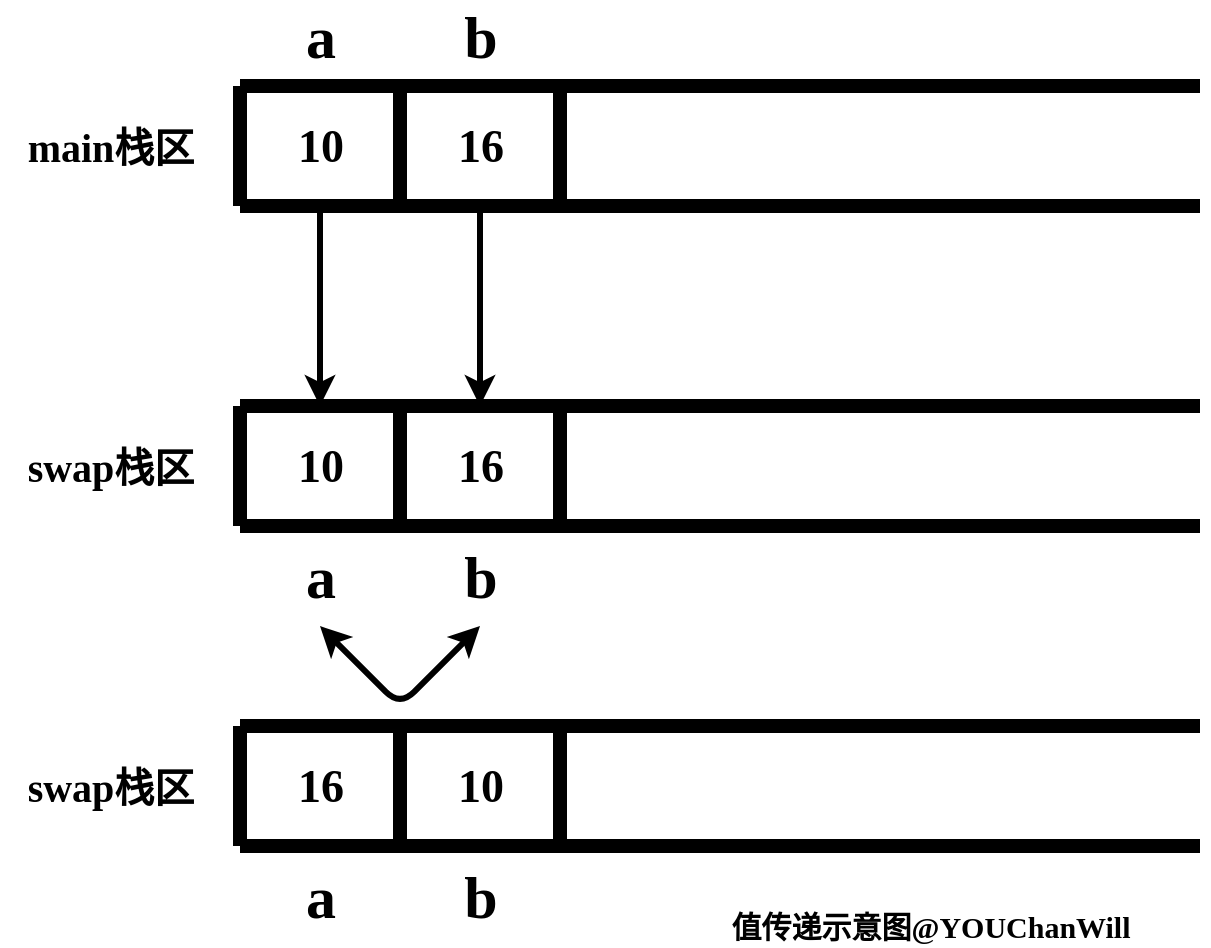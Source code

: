 <mxfile version="14.2.9" type="github"><diagram id="He1F0v0ql3ehRW66ssXl" name="Page-1"><mxGraphModel dx="942" dy="554" grid="1" gridSize="10" guides="1" tooltips="1" connect="1" arrows="1" fold="1" page="1" pageScale="1" pageWidth="827" pageHeight="1169" math="0" shadow="0"><root><mxCell id="0"/><mxCell id="1" parent="0"/><mxCell id="hD2ljrkVsqOEhyTVtc-S-1" value="" style="endArrow=none;html=1;strokeWidth=7;" edge="1" parent="1"><mxGeometry width="50" height="50" relative="1" as="geometry"><mxPoint x="160" y="80" as="sourcePoint"/><mxPoint x="640" y="80" as="targetPoint"/></mxGeometry></mxCell><mxCell id="hD2ljrkVsqOEhyTVtc-S-2" value="" style="endArrow=none;html=1;strokeWidth=7;" edge="1" parent="1"><mxGeometry width="50" height="50" relative="1" as="geometry"><mxPoint x="160" y="140" as="sourcePoint"/><mxPoint x="640" y="140" as="targetPoint"/></mxGeometry></mxCell><mxCell id="hD2ljrkVsqOEhyTVtc-S-3" value="" style="endArrow=none;html=1;strokeWidth=7;" edge="1" parent="1"><mxGeometry width="50" height="50" relative="1" as="geometry"><mxPoint x="160" y="140" as="sourcePoint"/><mxPoint x="160" y="80" as="targetPoint"/></mxGeometry></mxCell><mxCell id="hD2ljrkVsqOEhyTVtc-S-4" value="" style="endArrow=none;html=1;strokeWidth=7;" edge="1" parent="1"><mxGeometry width="50" height="50" relative="1" as="geometry"><mxPoint x="240" y="140" as="sourcePoint"/><mxPoint x="240" y="80" as="targetPoint"/></mxGeometry></mxCell><mxCell id="hD2ljrkVsqOEhyTVtc-S-6" value="" style="endArrow=none;html=1;strokeWidth=7;" edge="1" parent="1"><mxGeometry width="50" height="50" relative="1" as="geometry"><mxPoint x="320" y="140" as="sourcePoint"/><mxPoint x="320" y="80" as="targetPoint"/></mxGeometry></mxCell><mxCell id="hD2ljrkVsqOEhyTVtc-S-7" value="" style="endArrow=none;html=1;strokeWidth=7;" edge="1" parent="1"><mxGeometry width="50" height="50" relative="1" as="geometry"><mxPoint x="160" y="240" as="sourcePoint"/><mxPoint x="640" y="240" as="targetPoint"/></mxGeometry></mxCell><mxCell id="hD2ljrkVsqOEhyTVtc-S-8" value="" style="endArrow=none;html=1;strokeWidth=7;" edge="1" parent="1"><mxGeometry width="50" height="50" relative="1" as="geometry"><mxPoint x="160" y="300" as="sourcePoint"/><mxPoint x="640" y="300" as="targetPoint"/></mxGeometry></mxCell><mxCell id="hD2ljrkVsqOEhyTVtc-S-9" value="" style="endArrow=none;html=1;strokeWidth=7;" edge="1" parent="1"><mxGeometry width="50" height="50" relative="1" as="geometry"><mxPoint x="160" y="300" as="sourcePoint"/><mxPoint x="160" y="240" as="targetPoint"/></mxGeometry></mxCell><mxCell id="hD2ljrkVsqOEhyTVtc-S-10" value="" style="endArrow=none;html=1;strokeWidth=7;" edge="1" parent="1"><mxGeometry width="50" height="50" relative="1" as="geometry"><mxPoint x="240" y="300" as="sourcePoint"/><mxPoint x="240" y="240" as="targetPoint"/></mxGeometry></mxCell><mxCell id="hD2ljrkVsqOEhyTVtc-S-11" value="" style="endArrow=none;html=1;strokeWidth=7;" edge="1" parent="1"><mxGeometry width="50" height="50" relative="1" as="geometry"><mxPoint x="320" y="300" as="sourcePoint"/><mxPoint x="320" y="240" as="targetPoint"/></mxGeometry></mxCell><mxCell id="hD2ljrkVsqOEhyTVtc-S-12" value="" style="endArrow=classic;html=1;strokeWidth=3;" edge="1" parent="1"><mxGeometry width="50" height="50" relative="1" as="geometry"><mxPoint x="200" y="140" as="sourcePoint"/><mxPoint x="200" y="240" as="targetPoint"/></mxGeometry></mxCell><mxCell id="hD2ljrkVsqOEhyTVtc-S-13" value="" style="endArrow=classic;html=1;strokeWidth=3;" edge="1" parent="1"><mxGeometry width="50" height="50" relative="1" as="geometry"><mxPoint x="280" y="140" as="sourcePoint"/><mxPoint x="280" y="240" as="targetPoint"/></mxGeometry></mxCell><mxCell id="hD2ljrkVsqOEhyTVtc-S-15" value="" style="endArrow=classic;startArrow=classic;html=1;strokeWidth=3;" edge="1" parent="1"><mxGeometry width="50" height="50" relative="1" as="geometry"><mxPoint x="200" y="350" as="sourcePoint"/><mxPoint x="280" y="350" as="targetPoint"/><Array as="points"><mxPoint x="240" y="390"/></Array></mxGeometry></mxCell><mxCell id="hD2ljrkVsqOEhyTVtc-S-16" value="&lt;font style=&quot;font-size: 30px&quot; face=&quot;Verdana&quot;&gt;&lt;b&gt;a&lt;/b&gt;&lt;/font&gt;" style="text;html=1;resizable=0;autosize=1;align=center;verticalAlign=middle;points=[];fillColor=none;strokeColor=none;rounded=0;" vertex="1" parent="1"><mxGeometry x="180" y="40" width="40" height="30" as="geometry"/></mxCell><mxCell id="hD2ljrkVsqOEhyTVtc-S-18" value="&lt;font style=&quot;font-size: 30px&quot; face=&quot;Verdana&quot;&gt;&lt;b&gt;b&lt;/b&gt;&lt;/font&gt;" style="text;html=1;resizable=0;autosize=1;align=center;verticalAlign=middle;points=[];fillColor=none;strokeColor=none;rounded=0;" vertex="1" parent="1"><mxGeometry x="260" y="40" width="40" height="30" as="geometry"/></mxCell><mxCell id="hD2ljrkVsqOEhyTVtc-S-19" value="&lt;font style=&quot;font-size: 30px&quot; face=&quot;Verdana&quot;&gt;&lt;b&gt;a&lt;/b&gt;&lt;/font&gt;" style="text;html=1;resizable=0;autosize=1;align=center;verticalAlign=middle;points=[];fillColor=none;strokeColor=none;rounded=0;" vertex="1" parent="1"><mxGeometry x="180" y="310" width="40" height="30" as="geometry"/></mxCell><mxCell id="hD2ljrkVsqOEhyTVtc-S-20" value="&lt;font style=&quot;font-size: 30px&quot; face=&quot;Verdana&quot;&gt;&lt;b&gt;b&lt;/b&gt;&lt;/font&gt;" style="text;html=1;resizable=0;autosize=1;align=center;verticalAlign=middle;points=[];fillColor=none;strokeColor=none;rounded=0;" vertex="1" parent="1"><mxGeometry x="260" y="310" width="40" height="30" as="geometry"/></mxCell><mxCell id="hD2ljrkVsqOEhyTVtc-S-21" value="&lt;font face=&quot;Verdana&quot; size=&quot;1&quot;&gt;&lt;b style=&quot;font-size: 23px&quot;&gt;10&lt;/b&gt;&lt;/font&gt;" style="text;html=1;resizable=0;autosize=1;align=center;verticalAlign=middle;points=[];fillColor=none;strokeColor=none;rounded=0;" vertex="1" parent="1"><mxGeometry x="175" y="100" width="50" height="20" as="geometry"/></mxCell><mxCell id="hD2ljrkVsqOEhyTVtc-S-22" value="&lt;font face=&quot;Verdana&quot; size=&quot;1&quot;&gt;&lt;b style=&quot;font-size: 23px&quot;&gt;10&lt;/b&gt;&lt;/font&gt;" style="text;html=1;resizable=0;autosize=1;align=center;verticalAlign=middle;points=[];fillColor=none;strokeColor=none;rounded=0;" vertex="1" parent="1"><mxGeometry x="175" y="260" width="50" height="20" as="geometry"/></mxCell><mxCell id="hD2ljrkVsqOEhyTVtc-S-23" value="&lt;font face=&quot;Verdana&quot; size=&quot;1&quot;&gt;&lt;b style=&quot;font-size: 23px&quot;&gt;16&lt;/b&gt;&lt;/font&gt;" style="text;html=1;resizable=0;autosize=1;align=center;verticalAlign=middle;points=[];fillColor=none;strokeColor=none;rounded=0;" vertex="1" parent="1"><mxGeometry x="255" y="100" width="50" height="20" as="geometry"/></mxCell><mxCell id="hD2ljrkVsqOEhyTVtc-S-24" value="&lt;font face=&quot;Verdana&quot; size=&quot;1&quot;&gt;&lt;b style=&quot;font-size: 23px&quot;&gt;16&lt;/b&gt;&lt;/font&gt;" style="text;html=1;resizable=0;autosize=1;align=center;verticalAlign=middle;points=[];fillColor=none;strokeColor=none;rounded=0;" vertex="1" parent="1"><mxGeometry x="255" y="260" width="50" height="20" as="geometry"/></mxCell><mxCell id="hD2ljrkVsqOEhyTVtc-S-25" value="" style="endArrow=none;html=1;strokeWidth=7;" edge="1" parent="1"><mxGeometry width="50" height="50" relative="1" as="geometry"><mxPoint x="160" y="400" as="sourcePoint"/><mxPoint x="640" y="400" as="targetPoint"/></mxGeometry></mxCell><mxCell id="hD2ljrkVsqOEhyTVtc-S-26" value="" style="endArrow=none;html=1;strokeWidth=7;" edge="1" parent="1"><mxGeometry width="50" height="50" relative="1" as="geometry"><mxPoint x="160" y="460" as="sourcePoint"/><mxPoint x="640" y="460" as="targetPoint"/></mxGeometry></mxCell><mxCell id="hD2ljrkVsqOEhyTVtc-S-27" value="" style="endArrow=none;html=1;strokeWidth=7;" edge="1" parent="1"><mxGeometry width="50" height="50" relative="1" as="geometry"><mxPoint x="160" y="460" as="sourcePoint"/><mxPoint x="160" y="400" as="targetPoint"/></mxGeometry></mxCell><mxCell id="hD2ljrkVsqOEhyTVtc-S-28" value="" style="endArrow=none;html=1;strokeWidth=7;" edge="1" parent="1"><mxGeometry width="50" height="50" relative="1" as="geometry"><mxPoint x="240" y="460" as="sourcePoint"/><mxPoint x="240" y="400" as="targetPoint"/></mxGeometry></mxCell><mxCell id="hD2ljrkVsqOEhyTVtc-S-29" value="" style="endArrow=none;html=1;strokeWidth=7;" edge="1" parent="1"><mxGeometry width="50" height="50" relative="1" as="geometry"><mxPoint x="320" y="460" as="sourcePoint"/><mxPoint x="320" y="400" as="targetPoint"/></mxGeometry></mxCell><mxCell id="hD2ljrkVsqOEhyTVtc-S-30" value="&lt;font style=&quot;font-size: 30px&quot; face=&quot;Verdana&quot;&gt;&lt;b&gt;a&lt;/b&gt;&lt;/font&gt;" style="text;html=1;resizable=0;autosize=1;align=center;verticalAlign=middle;points=[];fillColor=none;strokeColor=none;rounded=0;" vertex="1" parent="1"><mxGeometry x="180" y="470" width="40" height="30" as="geometry"/></mxCell><mxCell id="hD2ljrkVsqOEhyTVtc-S-31" value="&lt;font style=&quot;font-size: 30px&quot; face=&quot;Verdana&quot;&gt;&lt;b&gt;b&lt;/b&gt;&lt;/font&gt;" style="text;html=1;resizable=0;autosize=1;align=center;verticalAlign=middle;points=[];fillColor=none;strokeColor=none;rounded=0;" vertex="1" parent="1"><mxGeometry x="260" y="470" width="40" height="30" as="geometry"/></mxCell><mxCell id="hD2ljrkVsqOEhyTVtc-S-32" value="&lt;font face=&quot;Verdana&quot; size=&quot;1&quot;&gt;&lt;b style=&quot;font-size: 23px&quot;&gt;10&lt;/b&gt;&lt;/font&gt;" style="text;html=1;resizable=0;autosize=1;align=center;verticalAlign=middle;points=[];fillColor=none;strokeColor=none;rounded=0;" vertex="1" parent="1"><mxGeometry x="255" y="420" width="50" height="20" as="geometry"/></mxCell><mxCell id="hD2ljrkVsqOEhyTVtc-S-33" value="&lt;font face=&quot;Verdana&quot; size=&quot;1&quot;&gt;&lt;b style=&quot;font-size: 23px&quot;&gt;16&lt;/b&gt;&lt;/font&gt;" style="text;html=1;resizable=0;autosize=1;align=center;verticalAlign=middle;points=[];fillColor=none;strokeColor=none;rounded=0;" vertex="1" parent="1"><mxGeometry x="175" y="420" width="50" height="20" as="geometry"/></mxCell><mxCell id="hD2ljrkVsqOEhyTVtc-S-43" value="&lt;font face=&quot;Verdana&quot; size=&quot;1&quot;&gt;&lt;b style=&quot;font-size: 20px&quot;&gt;main栈区&lt;/b&gt;&lt;/font&gt;" style="text;html=1;resizable=0;autosize=1;align=center;verticalAlign=middle;points=[];fillColor=none;strokeColor=none;rounded=0;" vertex="1" parent="1"><mxGeometry x="40" y="100" width="110" height="20" as="geometry"/></mxCell><mxCell id="hD2ljrkVsqOEhyTVtc-S-44" value="&lt;font face=&quot;Verdana&quot; size=&quot;1&quot;&gt;&lt;b style=&quot;font-size: 20px&quot;&gt;swap栈区&lt;/b&gt;&lt;/font&gt;" style="text;html=1;resizable=0;autosize=1;align=center;verticalAlign=middle;points=[];fillColor=none;strokeColor=none;rounded=0;" vertex="1" parent="1"><mxGeometry x="40" y="260" width="110" height="20" as="geometry"/></mxCell><mxCell id="hD2ljrkVsqOEhyTVtc-S-45" value="&lt;font face=&quot;Verdana&quot; size=&quot;1&quot;&gt;&lt;b style=&quot;font-size: 20px&quot;&gt;swap栈区&lt;/b&gt;&lt;/font&gt;" style="text;html=1;resizable=0;autosize=1;align=center;verticalAlign=middle;points=[];fillColor=none;strokeColor=none;rounded=0;" vertex="1" parent="1"><mxGeometry x="40" y="420" width="110" height="20" as="geometry"/></mxCell><mxCell id="hD2ljrkVsqOEhyTVtc-S-46" value="&lt;font face=&quot;Verdana&quot; size=&quot;1&quot;&gt;&lt;b style=&quot;font-size: 15px&quot;&gt;值传递示意图@YOUChanWill&lt;/b&gt;&lt;/font&gt;" style="text;html=1;resizable=0;autosize=1;align=center;verticalAlign=middle;points=[];fillColor=none;strokeColor=none;rounded=0;" vertex="1" parent="1"><mxGeometry x="390" y="490" width="230" height="20" as="geometry"/></mxCell></root></mxGraphModel></diagram></mxfile>